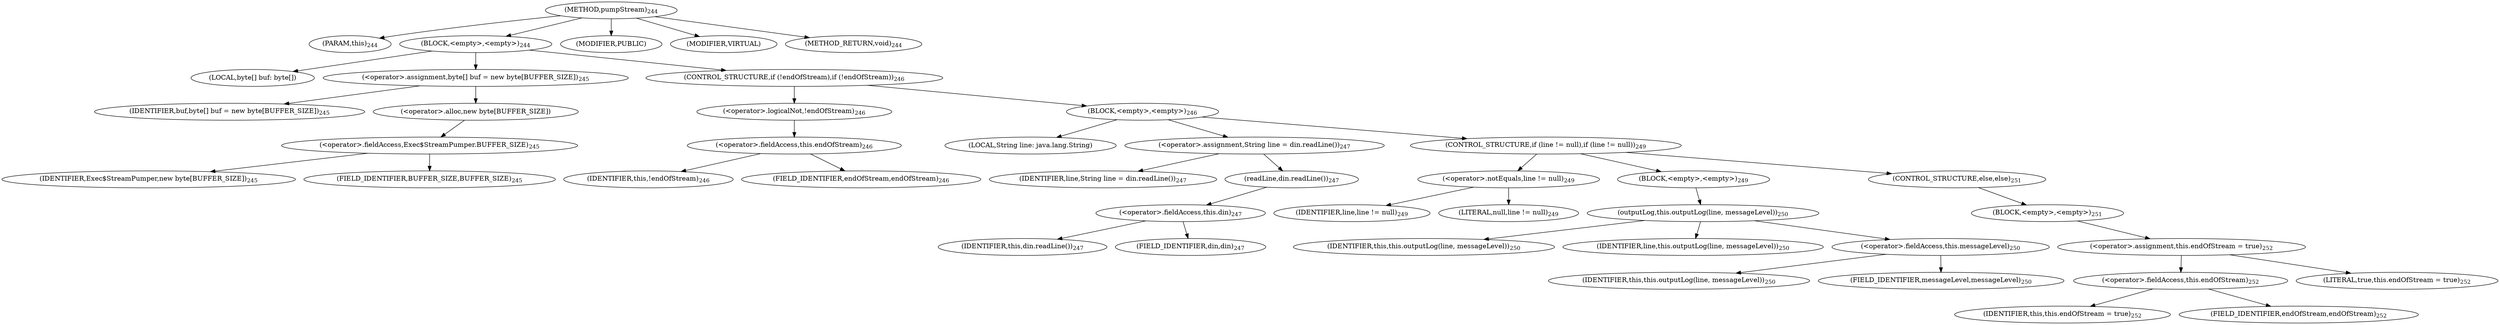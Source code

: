 digraph "pumpStream" {  
"628" [label = <(METHOD,pumpStream)<SUB>244</SUB>> ]
"33" [label = <(PARAM,this)<SUB>244</SUB>> ]
"629" [label = <(BLOCK,&lt;empty&gt;,&lt;empty&gt;)<SUB>244</SUB>> ]
"630" [label = <(LOCAL,byte[] buf: byte[])> ]
"631" [label = <(&lt;operator&gt;.assignment,byte[] buf = new byte[BUFFER_SIZE])<SUB>245</SUB>> ]
"632" [label = <(IDENTIFIER,buf,byte[] buf = new byte[BUFFER_SIZE])<SUB>245</SUB>> ]
"633" [label = <(&lt;operator&gt;.alloc,new byte[BUFFER_SIZE])> ]
"634" [label = <(&lt;operator&gt;.fieldAccess,Exec$StreamPumper.BUFFER_SIZE)<SUB>245</SUB>> ]
"635" [label = <(IDENTIFIER,Exec$StreamPumper,new byte[BUFFER_SIZE])<SUB>245</SUB>> ]
"636" [label = <(FIELD_IDENTIFIER,BUFFER_SIZE,BUFFER_SIZE)<SUB>245</SUB>> ]
"637" [label = <(CONTROL_STRUCTURE,if (!endOfStream),if (!endOfStream))<SUB>246</SUB>> ]
"638" [label = <(&lt;operator&gt;.logicalNot,!endOfStream)<SUB>246</SUB>> ]
"639" [label = <(&lt;operator&gt;.fieldAccess,this.endOfStream)<SUB>246</SUB>> ]
"640" [label = <(IDENTIFIER,this,!endOfStream)<SUB>246</SUB>> ]
"641" [label = <(FIELD_IDENTIFIER,endOfStream,endOfStream)<SUB>246</SUB>> ]
"642" [label = <(BLOCK,&lt;empty&gt;,&lt;empty&gt;)<SUB>246</SUB>> ]
"643" [label = <(LOCAL,String line: java.lang.String)> ]
"644" [label = <(&lt;operator&gt;.assignment,String line = din.readLine())<SUB>247</SUB>> ]
"645" [label = <(IDENTIFIER,line,String line = din.readLine())<SUB>247</SUB>> ]
"646" [label = <(readLine,din.readLine())<SUB>247</SUB>> ]
"647" [label = <(&lt;operator&gt;.fieldAccess,this.din)<SUB>247</SUB>> ]
"648" [label = <(IDENTIFIER,this,din.readLine())<SUB>247</SUB>> ]
"649" [label = <(FIELD_IDENTIFIER,din,din)<SUB>247</SUB>> ]
"650" [label = <(CONTROL_STRUCTURE,if (line != null),if (line != null))<SUB>249</SUB>> ]
"651" [label = <(&lt;operator&gt;.notEquals,line != null)<SUB>249</SUB>> ]
"652" [label = <(IDENTIFIER,line,line != null)<SUB>249</SUB>> ]
"653" [label = <(LITERAL,null,line != null)<SUB>249</SUB>> ]
"654" [label = <(BLOCK,&lt;empty&gt;,&lt;empty&gt;)<SUB>249</SUB>> ]
"655" [label = <(outputLog,this.outputLog(line, messageLevel))<SUB>250</SUB>> ]
"32" [label = <(IDENTIFIER,this,this.outputLog(line, messageLevel))<SUB>250</SUB>> ]
"656" [label = <(IDENTIFIER,line,this.outputLog(line, messageLevel))<SUB>250</SUB>> ]
"657" [label = <(&lt;operator&gt;.fieldAccess,this.messageLevel)<SUB>250</SUB>> ]
"658" [label = <(IDENTIFIER,this,this.outputLog(line, messageLevel))<SUB>250</SUB>> ]
"659" [label = <(FIELD_IDENTIFIER,messageLevel,messageLevel)<SUB>250</SUB>> ]
"660" [label = <(CONTROL_STRUCTURE,else,else)<SUB>251</SUB>> ]
"661" [label = <(BLOCK,&lt;empty&gt;,&lt;empty&gt;)<SUB>251</SUB>> ]
"662" [label = <(&lt;operator&gt;.assignment,this.endOfStream = true)<SUB>252</SUB>> ]
"663" [label = <(&lt;operator&gt;.fieldAccess,this.endOfStream)<SUB>252</SUB>> ]
"664" [label = <(IDENTIFIER,this,this.endOfStream = true)<SUB>252</SUB>> ]
"665" [label = <(FIELD_IDENTIFIER,endOfStream,endOfStream)<SUB>252</SUB>> ]
"666" [label = <(LITERAL,true,this.endOfStream = true)<SUB>252</SUB>> ]
"667" [label = <(MODIFIER,PUBLIC)> ]
"668" [label = <(MODIFIER,VIRTUAL)> ]
"669" [label = <(METHOD_RETURN,void)<SUB>244</SUB>> ]
  "628" -> "33" 
  "628" -> "629" 
  "628" -> "667" 
  "628" -> "668" 
  "628" -> "669" 
  "629" -> "630" 
  "629" -> "631" 
  "629" -> "637" 
  "631" -> "632" 
  "631" -> "633" 
  "633" -> "634" 
  "634" -> "635" 
  "634" -> "636" 
  "637" -> "638" 
  "637" -> "642" 
  "638" -> "639" 
  "639" -> "640" 
  "639" -> "641" 
  "642" -> "643" 
  "642" -> "644" 
  "642" -> "650" 
  "644" -> "645" 
  "644" -> "646" 
  "646" -> "647" 
  "647" -> "648" 
  "647" -> "649" 
  "650" -> "651" 
  "650" -> "654" 
  "650" -> "660" 
  "651" -> "652" 
  "651" -> "653" 
  "654" -> "655" 
  "655" -> "32" 
  "655" -> "656" 
  "655" -> "657" 
  "657" -> "658" 
  "657" -> "659" 
  "660" -> "661" 
  "661" -> "662" 
  "662" -> "663" 
  "662" -> "666" 
  "663" -> "664" 
  "663" -> "665" 
}
